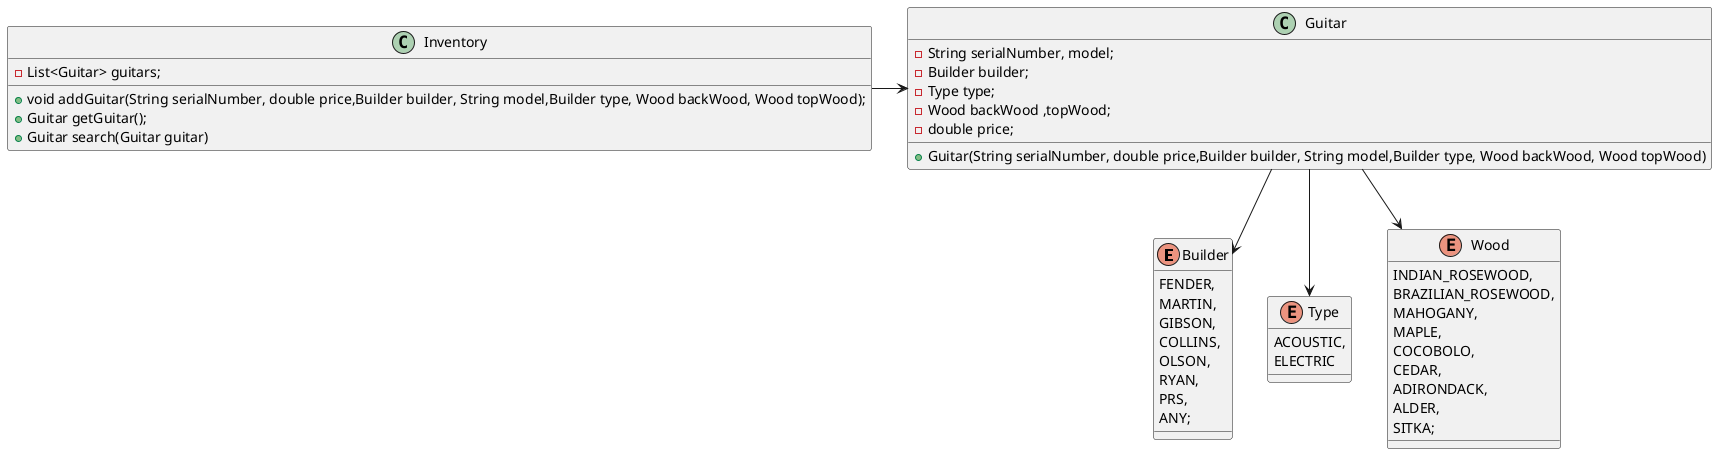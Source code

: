 @startuml

Enum Builder{
    FENDER,
    MARTIN,
    GIBSON,
    COLLINS,
    OLSON,
    RYAN,
    PRS,
    ANY;
}

Enum Type{
    ACOUSTIC,
    ELECTRIC
}

Enum Wood{
    INDIAN_ROSEWOOD,
    BRAZILIAN_ROSEWOOD,
    MAHOGANY,
    MAPLE,
    COCOBOLO,
    CEDAR,
    ADIRONDACK,
    ALDER,
    SITKA;
}

Class Guitar{
    - String serialNumber, model;
    - Builder builder;
    - Type type;
    - Wood backWood ,topWood;
    - double price;
    + Guitar(String serialNumber, double price,Builder builder, String model,Builder type, Wood backWood, Wood topWood)
}
Class Inventory{
    - List<Guitar> guitars;
    + void addGuitar(String serialNumber, double price,Builder builder, String model,Builder type, Wood backWood, Wood topWood);
    + Guitar getGuitar();
    + Guitar search(Guitar guitar)
}


Inventory -right-> Guitar

Guitar --> Builder
Guitar --> Type
Guitar --> Wood
@enduml